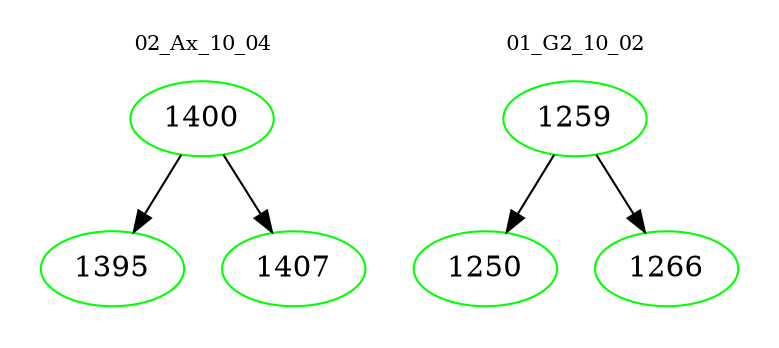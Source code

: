 digraph{
subgraph cluster_0 {
color = white
label = "02_Ax_10_04";
fontsize=10;
T0_1400 [label="1400", color="green"]
T0_1400 -> T0_1395 [color="black"]
T0_1395 [label="1395", color="green"]
T0_1400 -> T0_1407 [color="black"]
T0_1407 [label="1407", color="green"]
}
subgraph cluster_1 {
color = white
label = "01_G2_10_02";
fontsize=10;
T1_1259 [label="1259", color="green"]
T1_1259 -> T1_1250 [color="black"]
T1_1250 [label="1250", color="green"]
T1_1259 -> T1_1266 [color="black"]
T1_1266 [label="1266", color="green"]
}
}
